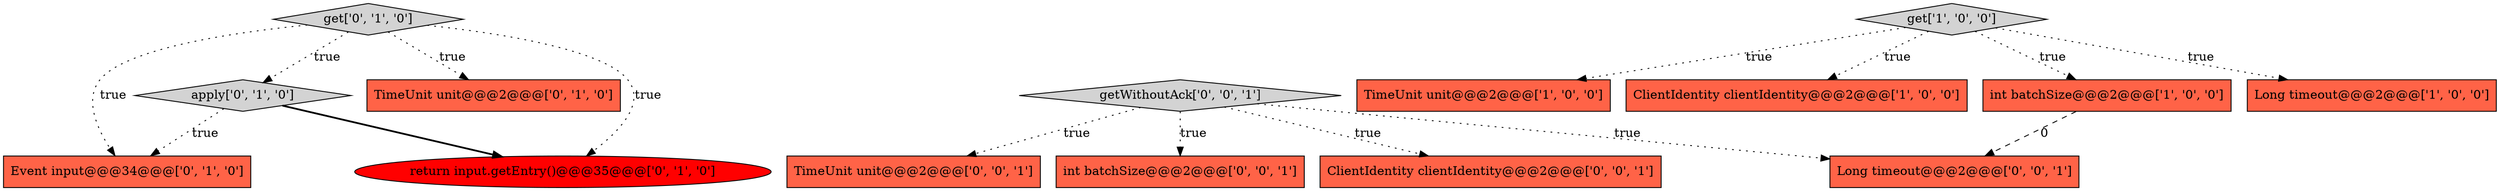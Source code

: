 digraph {
5 [style = filled, label = "Event input@@@34@@@['0', '1', '0']", fillcolor = tomato, shape = box image = "AAA1AAABBB2BBB"];
9 [style = filled, label = "apply['0', '1', '0']", fillcolor = lightgray, shape = diamond image = "AAA0AAABBB2BBB"];
10 [style = filled, label = "TimeUnit unit@@@2@@@['0', '0', '1']", fillcolor = tomato, shape = box image = "AAA0AAABBB3BBB"];
3 [style = filled, label = "get['1', '0', '0']", fillcolor = lightgray, shape = diamond image = "AAA0AAABBB1BBB"];
2 [style = filled, label = "TimeUnit unit@@@2@@@['1', '0', '0']", fillcolor = tomato, shape = box image = "AAA0AAABBB1BBB"];
12 [style = filled, label = "int batchSize@@@2@@@['0', '0', '1']", fillcolor = tomato, shape = box image = "AAA0AAABBB3BBB"];
7 [style = filled, label = "TimeUnit unit@@@2@@@['0', '1', '0']", fillcolor = tomato, shape = box image = "AAA0AAABBB2BBB"];
0 [style = filled, label = "ClientIdentity clientIdentity@@@2@@@['1', '0', '0']", fillcolor = tomato, shape = box image = "AAA0AAABBB1BBB"];
4 [style = filled, label = "int batchSize@@@2@@@['1', '0', '0']", fillcolor = tomato, shape = box image = "AAA0AAABBB1BBB"];
8 [style = filled, label = "get['0', '1', '0']", fillcolor = lightgray, shape = diamond image = "AAA0AAABBB2BBB"];
11 [style = filled, label = "ClientIdentity clientIdentity@@@2@@@['0', '0', '1']", fillcolor = tomato, shape = box image = "AAA0AAABBB3BBB"];
1 [style = filled, label = "Long timeout@@@2@@@['1', '0', '0']", fillcolor = tomato, shape = box image = "AAA0AAABBB1BBB"];
13 [style = filled, label = "getWithoutAck['0', '0', '1']", fillcolor = lightgray, shape = diamond image = "AAA0AAABBB3BBB"];
6 [style = filled, label = "return input.getEntry()@@@35@@@['0', '1', '0']", fillcolor = red, shape = ellipse image = "AAA1AAABBB2BBB"];
14 [style = filled, label = "Long timeout@@@2@@@['0', '0', '1']", fillcolor = tomato, shape = box image = "AAA0AAABBB3BBB"];
3->4 [style = dotted, label="true"];
8->7 [style = dotted, label="true"];
13->11 [style = dotted, label="true"];
4->14 [style = dashed, label="0"];
9->6 [style = bold, label=""];
8->9 [style = dotted, label="true"];
8->6 [style = dotted, label="true"];
13->14 [style = dotted, label="true"];
8->5 [style = dotted, label="true"];
13->12 [style = dotted, label="true"];
13->10 [style = dotted, label="true"];
3->1 [style = dotted, label="true"];
3->2 [style = dotted, label="true"];
3->0 [style = dotted, label="true"];
9->5 [style = dotted, label="true"];
}
